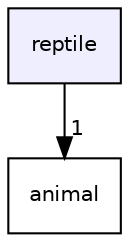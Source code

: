digraph "reptile" {
  compound=true
  node [ fontsize="10", fontname="Helvetica"];
  edge [ labelfontsize="10", labelfontname="Helvetica"];
  dir_fa7757de16a5f4e19850c013963341ae [shape=box, label="reptile", style="filled", fillcolor="#eeeeff", pencolor="black", URL="dir_fa7757de16a5f4e19850c013963341ae.html"];
  dir_2d1529303373b6479b40ba3f97bfa6d2 [shape=box label="animal" URL="dir_2d1529303373b6479b40ba3f97bfa6d2.html"];
  dir_fa7757de16a5f4e19850c013963341ae->dir_2d1529303373b6479b40ba3f97bfa6d2 [headlabel="1", labeldistance=1.5 headhref="dir_000040_000002.html"];
}
